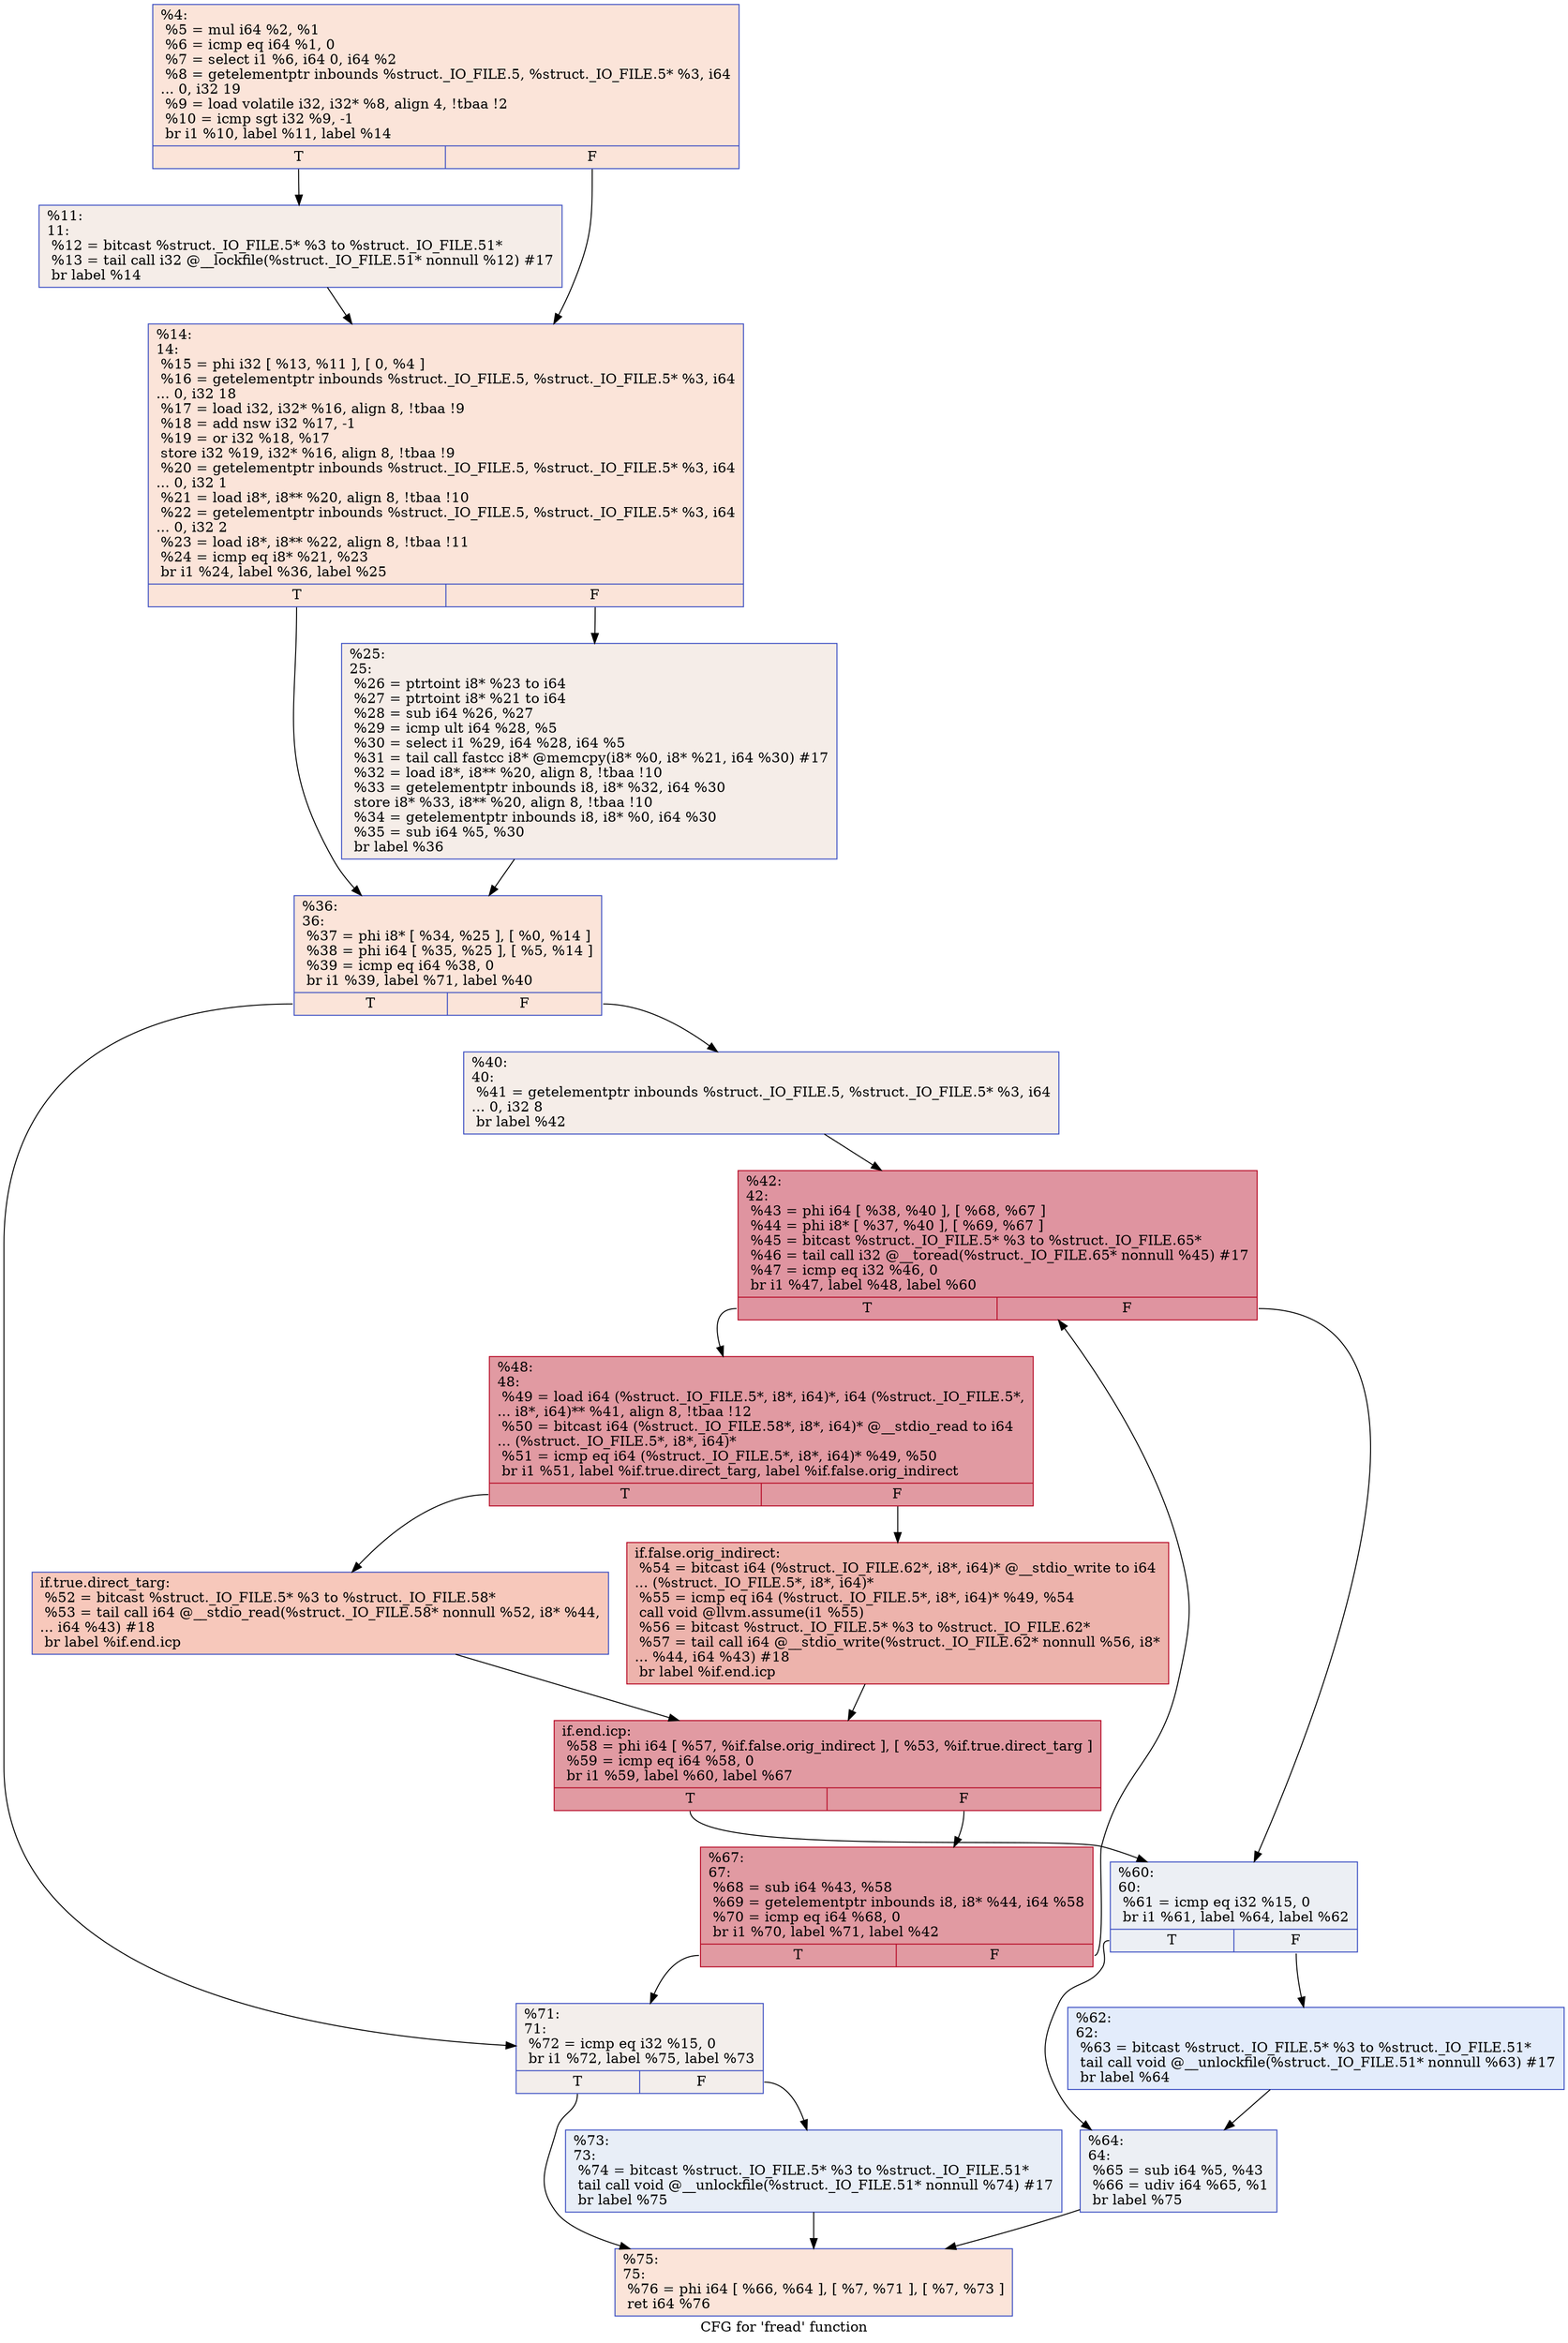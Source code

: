 digraph "CFG for 'fread' function" {
	label="CFG for 'fread' function";

	Node0x123f8b0 [shape=record,color="#3d50c3ff", style=filled, fillcolor="#f5c1a970",label="{%4:\l  %5 = mul i64 %2, %1\l  %6 = icmp eq i64 %1, 0\l  %7 = select i1 %6, i64 0, i64 %2\l  %8 = getelementptr inbounds %struct._IO_FILE.5, %struct._IO_FILE.5* %3, i64\l... 0, i32 19\l  %9 = load volatile i32, i32* %8, align 4, !tbaa !2\l  %10 = icmp sgt i32 %9, -1\l  br i1 %10, label %11, label %14\l|{<s0>T|<s1>F}}"];
	Node0x123f8b0:s0 -> Node0x12400d0;
	Node0x123f8b0:s1 -> Node0x1234760;
	Node0x12400d0 [shape=record,color="#3d50c3ff", style=filled, fillcolor="#e8d6cc70",label="{%11:\l11:                                               \l  %12 = bitcast %struct._IO_FILE.5* %3 to %struct._IO_FILE.51*\l  %13 = tail call i32 @__lockfile(%struct._IO_FILE.51* nonnull %12) #17\l  br label %14\l}"];
	Node0x12400d0 -> Node0x1234760;
	Node0x1234760 [shape=record,color="#3d50c3ff", style=filled, fillcolor="#f5c1a970",label="{%14:\l14:                                               \l  %15 = phi i32 [ %13, %11 ], [ 0, %4 ]\l  %16 = getelementptr inbounds %struct._IO_FILE.5, %struct._IO_FILE.5* %3, i64\l... 0, i32 18\l  %17 = load i32, i32* %16, align 8, !tbaa !9\l  %18 = add nsw i32 %17, -1\l  %19 = or i32 %18, %17\l  store i32 %19, i32* %16, align 8, !tbaa !9\l  %20 = getelementptr inbounds %struct._IO_FILE.5, %struct._IO_FILE.5* %3, i64\l... 0, i32 1\l  %21 = load i8*, i8** %20, align 8, !tbaa !10\l  %22 = getelementptr inbounds %struct._IO_FILE.5, %struct._IO_FILE.5* %3, i64\l... 0, i32 2\l  %23 = load i8*, i8** %22, align 8, !tbaa !11\l  %24 = icmp eq i8* %21, %23\l  br i1 %24, label %36, label %25\l|{<s0>T|<s1>F}}"];
	Node0x1234760:s0 -> Node0x1234800;
	Node0x1234760:s1 -> Node0x12347b0;
	Node0x12347b0 [shape=record,color="#3d50c3ff", style=filled, fillcolor="#e8d6cc70",label="{%25:\l25:                                               \l  %26 = ptrtoint i8* %23 to i64\l  %27 = ptrtoint i8* %21 to i64\l  %28 = sub i64 %26, %27\l  %29 = icmp ult i64 %28, %5\l  %30 = select i1 %29, i64 %28, i64 %5\l  %31 = tail call fastcc i8* @memcpy(i8* %0, i8* %21, i64 %30) #17\l  %32 = load i8*, i8** %20, align 8, !tbaa !10\l  %33 = getelementptr inbounds i8, i8* %32, i64 %30\l  store i8* %33, i8** %20, align 8, !tbaa !10\l  %34 = getelementptr inbounds i8, i8* %0, i64 %30\l  %35 = sub i64 %5, %30\l  br label %36\l}"];
	Node0x12347b0 -> Node0x1234800;
	Node0x1234800 [shape=record,color="#3d50c3ff", style=filled, fillcolor="#f5c1a970",label="{%36:\l36:                                               \l  %37 = phi i8* [ %34, %25 ], [ %0, %14 ]\l  %38 = phi i64 [ %35, %25 ], [ %5, %14 ]\l  %39 = icmp eq i64 %38, 0\l  br i1 %39, label %71, label %40\l|{<s0>T|<s1>F}}"];
	Node0x1234800:s0 -> Node0x1234b70;
	Node0x1234800:s1 -> Node0x1234850;
	Node0x1234850 [shape=record,color="#3d50c3ff", style=filled, fillcolor="#e8d6cc70",label="{%40:\l40:                                               \l  %41 = getelementptr inbounds %struct._IO_FILE.5, %struct._IO_FILE.5* %3, i64\l... 0, i32 8\l  br label %42\l}"];
	Node0x1234850 -> Node0x12348a0;
	Node0x12348a0 [shape=record,color="#b70d28ff", style=filled, fillcolor="#b70d2870",label="{%42:\l42:                                               \l  %43 = phi i64 [ %38, %40 ], [ %68, %67 ]\l  %44 = phi i8* [ %37, %40 ], [ %69, %67 ]\l  %45 = bitcast %struct._IO_FILE.5* %3 to %struct._IO_FILE.65*\l  %46 = tail call i32 @__toread(%struct._IO_FILE.65* nonnull %45) #17\l  %47 = icmp eq i32 %46, 0\l  br i1 %47, label %48, label %60\l|{<s0>T|<s1>F}}"];
	Node0x12348a0:s0 -> Node0x12348f0;
	Node0x12348a0:s1 -> Node0x1234a30;
	Node0x12348f0 [shape=record,color="#b70d28ff", style=filled, fillcolor="#bb1b2c70",label="{%48:\l48:                                               \l  %49 = load i64 (%struct._IO_FILE.5*, i8*, i64)*, i64 (%struct._IO_FILE.5*,\l... i8*, i64)** %41, align 8, !tbaa !12\l  %50 = bitcast i64 (%struct._IO_FILE.58*, i8*, i64)* @__stdio_read to i64\l... (%struct._IO_FILE.5*, i8*, i64)*\l  %51 = icmp eq i64 (%struct._IO_FILE.5*, i8*, i64)* %49, %50\l  br i1 %51, label %if.true.direct_targ, label %if.false.orig_indirect\l|{<s0>T|<s1>F}}"];
	Node0x12348f0:s0 -> Node0x1234940;
	Node0x12348f0:s1 -> Node0x1234990;
	Node0x1234940 [shape=record,color="#3d50c3ff", style=filled, fillcolor="#ed836670",label="{if.true.direct_targ:                              \l  %52 = bitcast %struct._IO_FILE.5* %3 to %struct._IO_FILE.58*\l  %53 = tail call i64 @__stdio_read(%struct._IO_FILE.58* nonnull %52, i8* %44,\l... i64 %43) #18\l  br label %if.end.icp\l}"];
	Node0x1234940 -> Node0x12349e0;
	Node0x1234990 [shape=record,color="#b70d28ff", style=filled, fillcolor="#d6524470",label="{if.false.orig_indirect:                           \l  %54 = bitcast i64 (%struct._IO_FILE.62*, i8*, i64)* @__stdio_write to i64\l... (%struct._IO_FILE.5*, i8*, i64)*\l  %55 = icmp eq i64 (%struct._IO_FILE.5*, i8*, i64)* %49, %54\l  call void @llvm.assume(i1 %55)\l  %56 = bitcast %struct._IO_FILE.5* %3 to %struct._IO_FILE.62*\l  %57 = tail call i64 @__stdio_write(%struct._IO_FILE.62* nonnull %56, i8*\l... %44, i64 %43) #18\l  br label %if.end.icp\l}"];
	Node0x1234990 -> Node0x12349e0;
	Node0x12349e0 [shape=record,color="#b70d28ff", style=filled, fillcolor="#bb1b2c70",label="{if.end.icp:                                       \l  %58 = phi i64 [ %57, %if.false.orig_indirect ], [ %53, %if.true.direct_targ ]\l  %59 = icmp eq i64 %58, 0\l  br i1 %59, label %60, label %67\l|{<s0>T|<s1>F}}"];
	Node0x12349e0:s0 -> Node0x1234a30;
	Node0x12349e0:s1 -> Node0x1234b20;
	Node0x1234a30 [shape=record,color="#3d50c3ff", style=filled, fillcolor="#d4dbe670",label="{%60:\l60:                                               \l  %61 = icmp eq i32 %15, 0\l  br i1 %61, label %64, label %62\l|{<s0>T|<s1>F}}"];
	Node0x1234a30:s0 -> Node0x1234ad0;
	Node0x1234a30:s1 -> Node0x1234a80;
	Node0x1234a80 [shape=record,color="#3d50c3ff", style=filled, fillcolor="#bfd3f670",label="{%62:\l62:                                               \l  %63 = bitcast %struct._IO_FILE.5* %3 to %struct._IO_FILE.51*\l  tail call void @__unlockfile(%struct._IO_FILE.51* nonnull %63) #17\l  br label %64\l}"];
	Node0x1234a80 -> Node0x1234ad0;
	Node0x1234ad0 [shape=record,color="#3d50c3ff", style=filled, fillcolor="#d4dbe670",label="{%64:\l64:                                               \l  %65 = sub i64 %5, %43\l  %66 = udiv i64 %65, %1\l  br label %75\l}"];
	Node0x1234ad0 -> Node0x1234c10;
	Node0x1234b20 [shape=record,color="#b70d28ff", style=filled, fillcolor="#bb1b2c70",label="{%67:\l67:                                               \l  %68 = sub i64 %43, %58\l  %69 = getelementptr inbounds i8, i8* %44, i64 %58\l  %70 = icmp eq i64 %68, 0\l  br i1 %70, label %71, label %42\l|{<s0>T|<s1>F}}"];
	Node0x1234b20:s0 -> Node0x1234b70;
	Node0x1234b20:s1 -> Node0x12348a0;
	Node0x1234b70 [shape=record,color="#3d50c3ff", style=filled, fillcolor="#e5d8d170",label="{%71:\l71:                                               \l  %72 = icmp eq i32 %15, 0\l  br i1 %72, label %75, label %73\l|{<s0>T|<s1>F}}"];
	Node0x1234b70:s0 -> Node0x1234c10;
	Node0x1234b70:s1 -> Node0x1234bc0;
	Node0x1234bc0 [shape=record,color="#3d50c3ff", style=filled, fillcolor="#cbd8ee70",label="{%73:\l73:                                               \l  %74 = bitcast %struct._IO_FILE.5* %3 to %struct._IO_FILE.51*\l  tail call void @__unlockfile(%struct._IO_FILE.51* nonnull %74) #17\l  br label %75\l}"];
	Node0x1234bc0 -> Node0x1234c10;
	Node0x1234c10 [shape=record,color="#3d50c3ff", style=filled, fillcolor="#f5c1a970",label="{%75:\l75:                                               \l  %76 = phi i64 [ %66, %64 ], [ %7, %71 ], [ %7, %73 ]\l  ret i64 %76\l}"];
}
